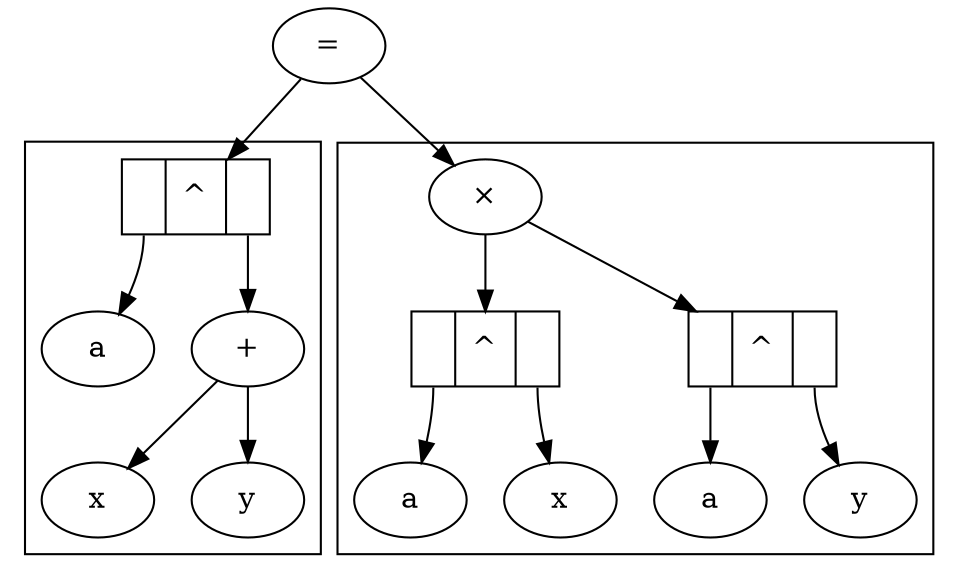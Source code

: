 strict digraph timesPow {
a1, a2, a3 [label="a"];
x1, x2 [label="x"];
y1, y2 [label="y"];
pow1, pow2, pow3 [shape=record,label="<0>|^|<1>"];
mult [label="&times;"];
plus [label="+"];
eq [label="="];

eq -> {mult, pow3};

subgraph cluster0 {
mult -> {pow1, pow2};
pow1:0 -> a1;
pow1:1 -> x1;
pow2:0 -> a2;
pow2:1 -> y1;
}

subgraph cluster1 {
pow3:0 -> a3;
pow3:1 -> plus -> {x2, y2};
}
}